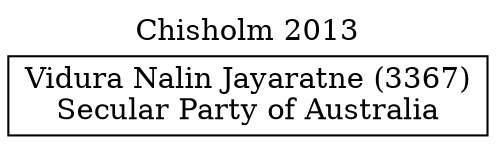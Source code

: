 // House preference flow
digraph "Vidura Nalin Jayaratne (3367)_Chisholm_2013" {
	graph [label="Chisholm 2013" labelloc=t mclimit=10]
	node [shape=box]
	"Vidura Nalin Jayaratne (3367)" [label="Vidura Nalin Jayaratne (3367)
Secular Party of Australia"]
}
